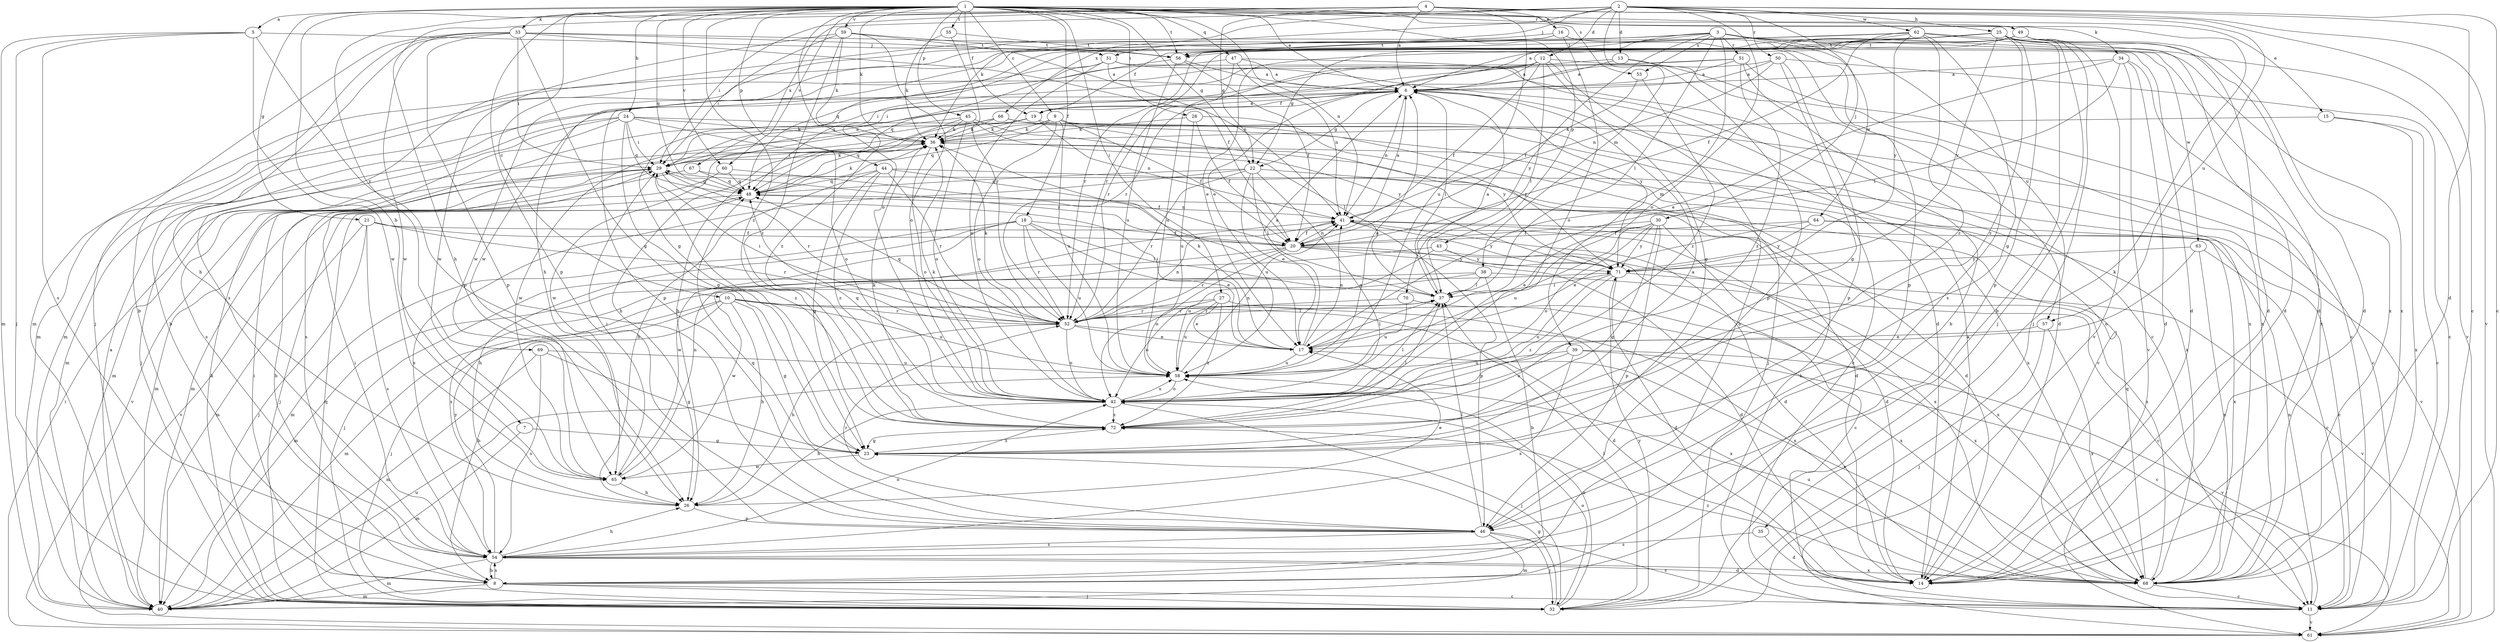 strict digraph  {
	1 -> 5 [label=a];
	1 -> 6 [label=a];
	4 -> 6 [label=a];
	12 -> 6 [label=a];
	13 -> 6 [label=a];
	14 -> 6 [label=a];
	17 -> 6 [label=a];
	19 -> 6 [label=a];
	23 -> 6 [label=a];
	29 -> 6 [label=a];
	31 -> 6 [label=a];
	34 -> 6 [label=a];
	37 -> 6 [label=a];
	40 -> 6 [label=a];
	41 -> 6 [label=a];
	47 -> 6 [label=a];
	50 -> 6 [label=a];
	51 -> 6 [label=a];
	56 -> 6 [label=a];
	58 -> 6 [label=a];
	62 -> 6 [label=a];
	4 -> 7 [label=b];
	10 -> 8 [label=b];
	12 -> 8 [label=b];
	25 -> 8 [label=b];
	29 -> 8 [label=b];
	33 -> 8 [label=b];
	38 -> 8 [label=b];
	47 -> 8 [label=b];
	51 -> 8 [label=b];
	54 -> 8 [label=b];
	1 -> 9 [label=c];
	1 -> 10 [label=c];
	2 -> 11 [label=c];
	4 -> 11 [label=c];
	8 -> 11 [label=c];
	9 -> 11 [label=c];
	15 -> 11 [label=c];
	19 -> 11 [label=c];
	20 -> 11 [label=c];
	24 -> 11 [label=c];
	34 -> 11 [label=c];
	38 -> 11 [label=c];
	39 -> 11 [label=c];
	46 -> 11 [label=c];
	47 -> 11 [label=c];
	50 -> 11 [label=c];
	63 -> 11 [label=c];
	64 -> 11 [label=c];
	68 -> 11 [label=c];
	2 -> 12 [label=d];
	2 -> 13 [label=d];
	2 -> 14 [label=d];
	3 -> 14 [label=d];
	10 -> 14 [label=d];
	13 -> 14 [label=d];
	20 -> 14 [label=d];
	22 -> 14 [label=d];
	25 -> 14 [label=d];
	30 -> 14 [label=d];
	31 -> 14 [label=d];
	33 -> 14 [label=d];
	34 -> 14 [label=d];
	35 -> 14 [label=d];
	41 -> 14 [label=d];
	44 -> 14 [label=d];
	49 -> 14 [label=d];
	54 -> 14 [label=d];
	62 -> 14 [label=d];
	71 -> 14 [label=d];
	1 -> 15 [label=e];
	4 -> 16 [label=e];
	18 -> 17 [label=e];
	22 -> 17 [label=e];
	25 -> 17 [label=e];
	26 -> 17 [label=e];
	27 -> 17 [label=e];
	30 -> 17 [label=e];
	34 -> 17 [label=e];
	49 -> 17 [label=e];
	52 -> 17 [label=e];
	57 -> 17 [label=e];
	64 -> 17 [label=e];
	68 -> 17 [label=e];
	1 -> 18 [label=f];
	1 -> 19 [label=f];
	3 -> 19 [label=f];
	6 -> 19 [label=f];
	9 -> 20 [label=f];
	12 -> 20 [label=f];
	18 -> 20 [label=f];
	21 -> 20 [label=f];
	28 -> 20 [label=f];
	30 -> 20 [label=f];
	41 -> 20 [label=f];
	44 -> 20 [label=f];
	53 -> 20 [label=f];
	56 -> 20 [label=f];
	59 -> 20 [label=f];
	62 -> 20 [label=f];
	64 -> 20 [label=f];
	1 -> 21 [label=g];
	1 -> 22 [label=g];
	3 -> 22 [label=g];
	4 -> 22 [label=g];
	6 -> 22 [label=g];
	7 -> 23 [label=g];
	10 -> 23 [label=g];
	12 -> 23 [label=g];
	24 -> 23 [label=g];
	30 -> 23 [label=g];
	32 -> 23 [label=g];
	33 -> 23 [label=g];
	44 -> 23 [label=g];
	49 -> 23 [label=g];
	50 -> 23 [label=g];
	62 -> 23 [label=g];
	69 -> 23 [label=g];
	72 -> 23 [label=g];
	1 -> 24 [label=h];
	2 -> 25 [label=h];
	4 -> 26 [label=h];
	10 -> 26 [label=h];
	16 -> 26 [label=h];
	18 -> 26 [label=h];
	19 -> 26 [label=h];
	33 -> 26 [label=h];
	42 -> 26 [label=h];
	44 -> 26 [label=h];
	52 -> 26 [label=h];
	54 -> 26 [label=h];
	65 -> 26 [label=h];
	66 -> 26 [label=h];
	1 -> 27 [label=i];
	1 -> 28 [label=i];
	2 -> 29 [label=i];
	8 -> 29 [label=i];
	9 -> 29 [label=i];
	17 -> 29 [label=i];
	20 -> 29 [label=i];
	24 -> 29 [label=i];
	33 -> 29 [label=i];
	36 -> 29 [label=i];
	50 -> 29 [label=i];
	51 -> 29 [label=i];
	52 -> 29 [label=i];
	54 -> 29 [label=i];
	59 -> 29 [label=i];
	61 -> 29 [label=i];
	65 -> 29 [label=i];
	2 -> 30 [label=j];
	2 -> 31 [label=j];
	5 -> 31 [label=j];
	5 -> 32 [label=j];
	8 -> 32 [label=j];
	10 -> 32 [label=j];
	20 -> 32 [label=j];
	21 -> 32 [label=j];
	24 -> 32 [label=j];
	25 -> 32 [label=j];
	33 -> 32 [label=j];
	42 -> 32 [label=j];
	46 -> 32 [label=j];
	48 -> 32 [label=j];
	49 -> 32 [label=j];
	57 -> 32 [label=j];
	66 -> 32 [label=j];
	1 -> 33 [label=k];
	1 -> 34 [label=k];
	1 -> 35 [label=k];
	1 -> 36 [label=k];
	2 -> 36 [label=k];
	9 -> 36 [label=k];
	11 -> 36 [label=k];
	15 -> 36 [label=k];
	17 -> 36 [label=k];
	19 -> 36 [label=k];
	24 -> 36 [label=k];
	28 -> 36 [label=k];
	29 -> 36 [label=k];
	32 -> 36 [label=k];
	42 -> 36 [label=k];
	45 -> 36 [label=k];
	48 -> 36 [label=k];
	52 -> 36 [label=k];
	55 -> 36 [label=k];
	59 -> 36 [label=k];
	66 -> 36 [label=k];
	72 -> 36 [label=k];
	3 -> 37 [label=l];
	6 -> 37 [label=l];
	12 -> 37 [label=l];
	17 -> 37 [label=l];
	18 -> 37 [label=l];
	22 -> 37 [label=l];
	32 -> 37 [label=l];
	34 -> 37 [label=l];
	38 -> 37 [label=l];
	42 -> 37 [label=l];
	45 -> 37 [label=l];
	46 -> 37 [label=l];
	52 -> 37 [label=l];
	71 -> 37 [label=l];
	72 -> 37 [label=l];
	2 -> 38 [label=m];
	3 -> 39 [label=m];
	5 -> 40 [label=m];
	7 -> 40 [label=m];
	8 -> 40 [label=m];
	10 -> 40 [label=m];
	12 -> 40 [label=m];
	18 -> 40 [label=m];
	21 -> 40 [label=m];
	24 -> 40 [label=m];
	31 -> 40 [label=m];
	36 -> 40 [label=m];
	38 -> 40 [label=m];
	46 -> 40 [label=m];
	54 -> 40 [label=m];
	60 -> 40 [label=m];
	62 -> 40 [label=m];
	67 -> 40 [label=m];
	69 -> 40 [label=m];
	1 -> 41 [label=n];
	6 -> 41 [label=n];
	11 -> 41 [label=n];
	17 -> 41 [label=n];
	19 -> 41 [label=n];
	20 -> 41 [label=n];
	33 -> 41 [label=n];
	47 -> 41 [label=n];
	48 -> 41 [label=n];
	50 -> 41 [label=n];
	52 -> 41 [label=n];
	58 -> 41 [label=n];
	65 -> 41 [label=n];
	68 -> 41 [label=n];
	1 -> 42 [label=o];
	2 -> 42 [label=o];
	9 -> 42 [label=o];
	16 -> 42 [label=o];
	20 -> 42 [label=o];
	22 -> 42 [label=o];
	24 -> 42 [label=o];
	27 -> 42 [label=o];
	30 -> 42 [label=o];
	31 -> 42 [label=o];
	32 -> 42 [label=o];
	36 -> 42 [label=o];
	39 -> 42 [label=o];
	45 -> 42 [label=o];
	52 -> 42 [label=o];
	54 -> 42 [label=o];
	58 -> 42 [label=o];
	59 -> 42 [label=o];
	63 -> 42 [label=o];
	71 -> 42 [label=o];
	1 -> 43 [label=p];
	1 -> 44 [label=p];
	1 -> 45 [label=p];
	1 -> 46 [label=p];
	5 -> 46 [label=p];
	13 -> 46 [label=p];
	16 -> 46 [label=p];
	25 -> 46 [label=p];
	26 -> 46 [label=p];
	30 -> 46 [label=p];
	33 -> 46 [label=p];
	41 -> 46 [label=p];
	50 -> 46 [label=p];
	56 -> 46 [label=p];
	1 -> 47 [label=q];
	1 -> 48 [label=q];
	9 -> 48 [label=q];
	12 -> 48 [label=q];
	22 -> 48 [label=q];
	24 -> 48 [label=q];
	25 -> 48 [label=q];
	29 -> 48 [label=q];
	32 -> 48 [label=q];
	42 -> 48 [label=q];
	44 -> 48 [label=q];
	45 -> 48 [label=q];
	46 -> 48 [label=q];
	51 -> 48 [label=q];
	52 -> 48 [label=q];
	60 -> 48 [label=q];
	67 -> 48 [label=q];
	68 -> 48 [label=q];
	1 -> 49 [label=r];
	2 -> 50 [label=r];
	3 -> 51 [label=r];
	3 -> 52 [label=r];
	10 -> 52 [label=r];
	12 -> 52 [label=r];
	13 -> 52 [label=r];
	18 -> 52 [label=r];
	20 -> 52 [label=r];
	21 -> 52 [label=r];
	22 -> 52 [label=r];
	25 -> 52 [label=r];
	27 -> 52 [label=r];
	29 -> 52 [label=r];
	37 -> 52 [label=r];
	44 -> 52 [label=r];
	46 -> 52 [label=r];
	55 -> 52 [label=r];
	70 -> 52 [label=r];
	1 -> 53 [label=s];
	3 -> 53 [label=s];
	3 -> 54 [label=s];
	5 -> 54 [label=s];
	8 -> 54 [label=s];
	16 -> 54 [label=s];
	19 -> 54 [label=s];
	21 -> 54 [label=s];
	22 -> 54 [label=s];
	24 -> 54 [label=s];
	35 -> 54 [label=s];
	39 -> 54 [label=s];
	43 -> 54 [label=s];
	46 -> 54 [label=s];
	69 -> 54 [label=s];
	1 -> 55 [label=t];
	1 -> 56 [label=t];
	16 -> 56 [label=t];
	25 -> 56 [label=t];
	33 -> 56 [label=t];
	49 -> 56 [label=t];
	55 -> 56 [label=t];
	59 -> 56 [label=t];
	62 -> 56 [label=t];
	3 -> 57 [label=u];
	4 -> 57 [label=u];
	4 -> 58 [label=u];
	9 -> 58 [label=u];
	10 -> 58 [label=u];
	17 -> 58 [label=u];
	18 -> 58 [label=u];
	27 -> 58 [label=u];
	28 -> 58 [label=u];
	30 -> 58 [label=u];
	32 -> 58 [label=u];
	39 -> 58 [label=u];
	40 -> 58 [label=u];
	42 -> 58 [label=u];
	43 -> 58 [label=u];
	47 -> 58 [label=u];
	56 -> 58 [label=u];
	60 -> 58 [label=u];
	68 -> 58 [label=u];
	69 -> 58 [label=u];
	70 -> 58 [label=u];
	1 -> 59 [label=v];
	1 -> 60 [label=v];
	4 -> 60 [label=v];
	4 -> 61 [label=v];
	11 -> 61 [label=v];
	29 -> 61 [label=v];
	34 -> 61 [label=v];
	39 -> 61 [label=v];
	48 -> 61 [label=v];
	49 -> 61 [label=v];
	62 -> 61 [label=v];
	67 -> 61 [label=v];
	71 -> 61 [label=v];
	2 -> 62 [label=w];
	3 -> 63 [label=w];
	3 -> 64 [label=w];
	5 -> 65 [label=w];
	16 -> 65 [label=w];
	18 -> 65 [label=w];
	23 -> 65 [label=w];
	33 -> 65 [label=w];
	38 -> 65 [label=w];
	45 -> 65 [label=w];
	49 -> 65 [label=w];
	59 -> 65 [label=w];
	66 -> 65 [label=w];
	2 -> 66 [label=x];
	2 -> 67 [label=x];
	3 -> 68 [label=x];
	9 -> 68 [label=x];
	10 -> 68 [label=x];
	12 -> 68 [label=x];
	15 -> 68 [label=x];
	21 -> 68 [label=x];
	27 -> 68 [label=x];
	31 -> 68 [label=x];
	36 -> 68 [label=x];
	43 -> 68 [label=x];
	49 -> 68 [label=x];
	51 -> 68 [label=x];
	52 -> 68 [label=x];
	54 -> 68 [label=x];
	57 -> 68 [label=x];
	63 -> 68 [label=x];
	64 -> 68 [label=x];
	70 -> 68 [label=x];
	1 -> 69 [label=y];
	3 -> 70 [label=y];
	6 -> 71 [label=y];
	20 -> 71 [label=y];
	25 -> 71 [label=y];
	28 -> 71 [label=y];
	30 -> 71 [label=y];
	32 -> 71 [label=y];
	41 -> 71 [label=y];
	43 -> 71 [label=y];
	45 -> 71 [label=y];
	54 -> 71 [label=y];
	62 -> 71 [label=y];
	63 -> 71 [label=y];
	64 -> 71 [label=y];
	66 -> 71 [label=y];
	1 -> 72 [label=z];
	23 -> 72 [label=z];
	25 -> 72 [label=z];
	27 -> 72 [label=z];
	29 -> 72 [label=z];
	31 -> 72 [label=z];
	42 -> 72 [label=z];
	44 -> 72 [label=z];
	51 -> 72 [label=z];
	53 -> 72 [label=z];
	59 -> 72 [label=z];
	62 -> 72 [label=z];
	68 -> 72 [label=z];
	71 -> 72 [label=z];
}
